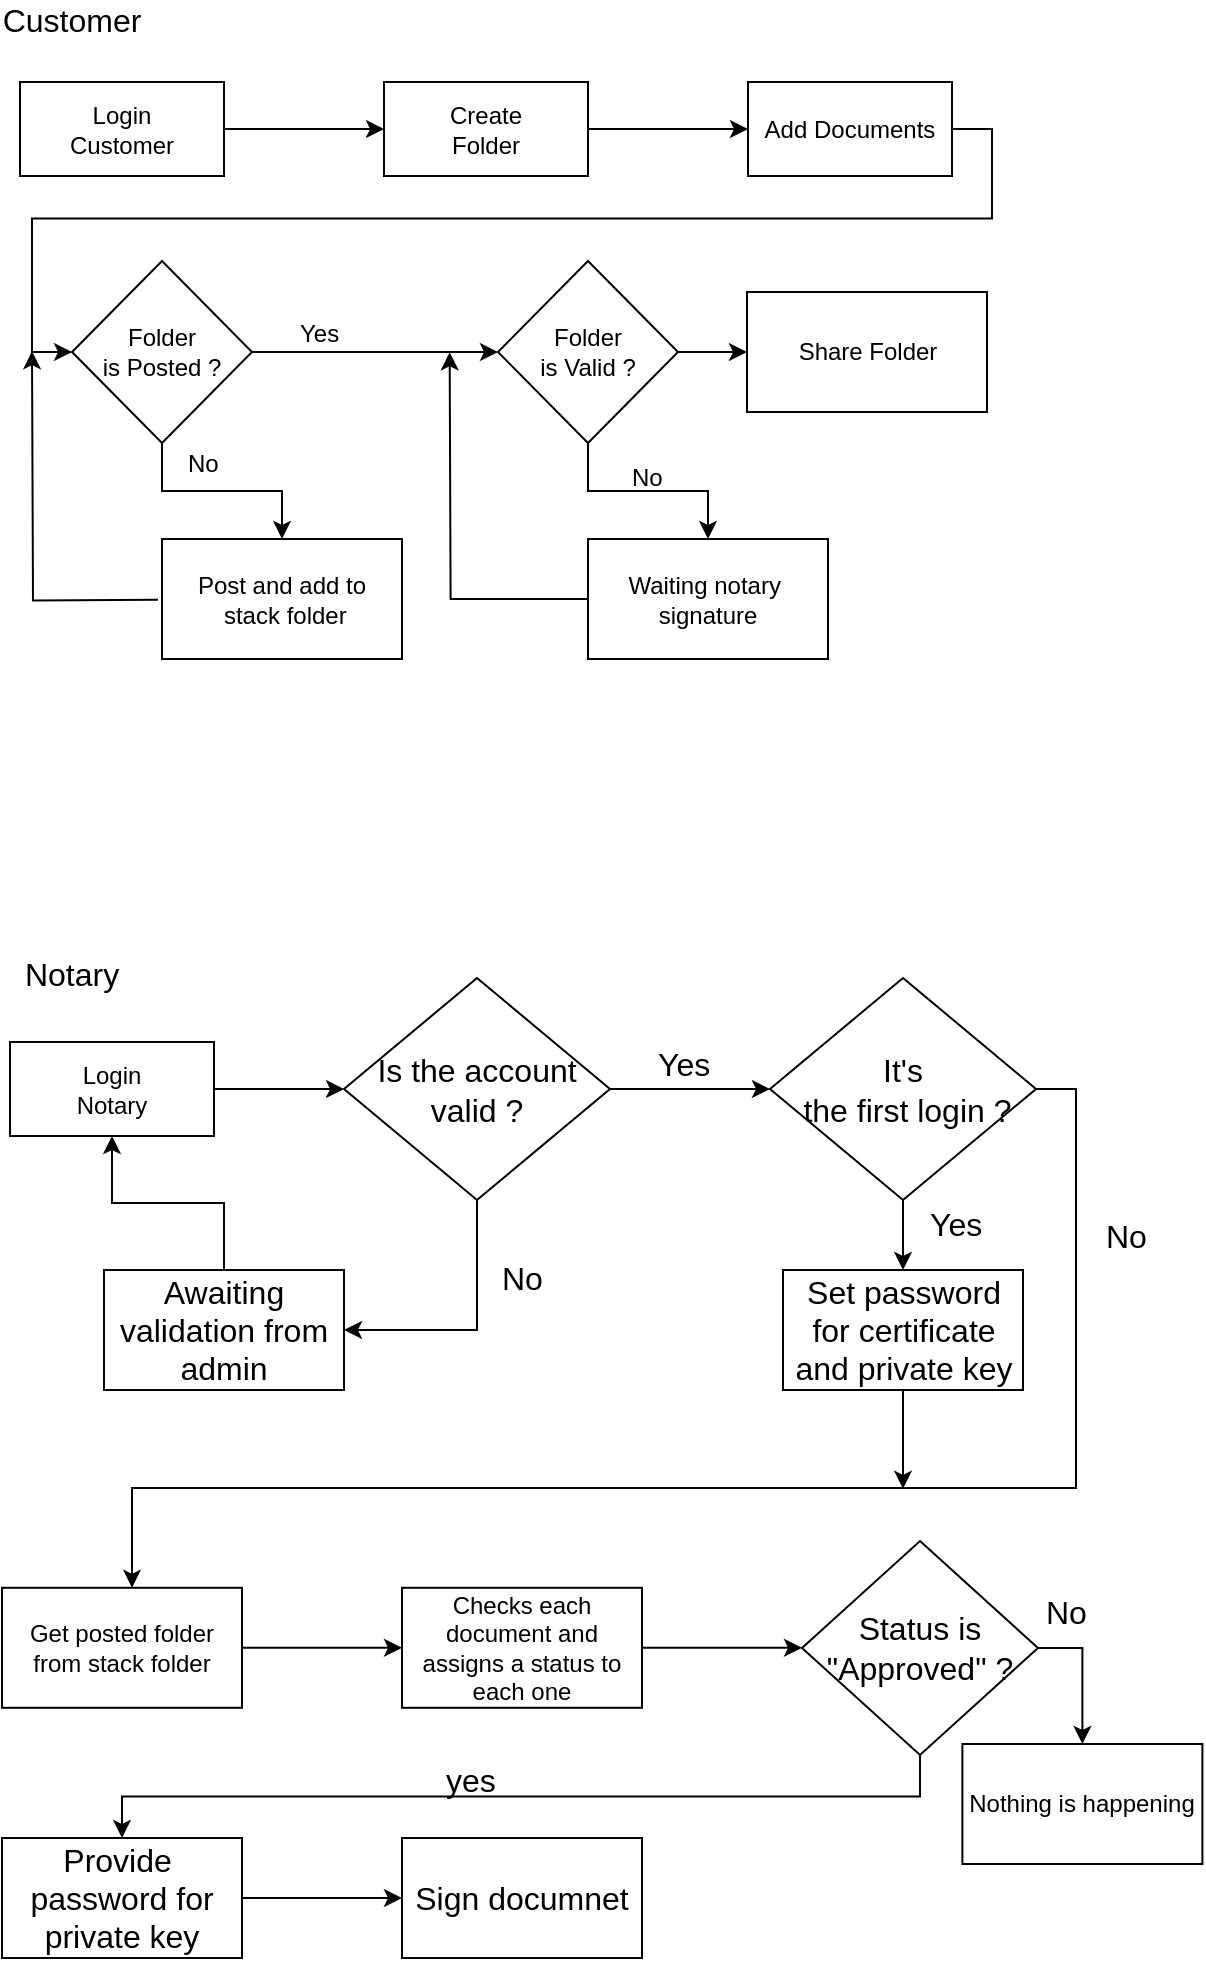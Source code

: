 <mxfile version="12.2.4" pages="1"><diagram id="G6ljF0cwo9t2aYiyEPb9" name="Page-1"><mxGraphModel dx="1123" dy="757" grid="0" gridSize="10" guides="1" tooltips="1" connect="1" arrows="1" fold="1" page="1" pageScale="1" pageWidth="850" pageHeight="1100" math="0" shadow="0"><root><mxCell id="0"/><mxCell id="1" parent="0"/><mxCell id="24" value="Customer" style="text;html=1;strokeColor=none;fillColor=none;align=center;verticalAlign=middle;whiteSpace=wrap;rounded=0;strokeWidth=3;fontSize=16;" parent="1" vertex="1"><mxGeometry x="20" y="20" width="40" height="20" as="geometry"/></mxCell><mxCell id="27" value="" style="edgeStyle=orthogonalEdgeStyle;rounded=0;orthogonalLoop=1;jettySize=auto;html=1;" parent="1" source="25" target="26" edge="1"><mxGeometry relative="1" as="geometry"/></mxCell><mxCell id="25" value="Login &lt;br&gt;Customer" style="rounded=0;whiteSpace=wrap;html=1;" parent="1" vertex="1"><mxGeometry x="14" y="61" width="102" height="47" as="geometry"/></mxCell><mxCell id="29" value="" style="edgeStyle=orthogonalEdgeStyle;rounded=0;orthogonalLoop=1;jettySize=auto;html=1;" parent="1" source="26" target="28" edge="1"><mxGeometry relative="1" as="geometry"/></mxCell><mxCell id="26" value="Create&lt;br&gt;Folder" style="rounded=0;whiteSpace=wrap;html=1;" parent="1" vertex="1"><mxGeometry x="196" y="61" width="102" height="47" as="geometry"/></mxCell><mxCell id="31" style="edgeStyle=orthogonalEdgeStyle;rounded=0;orthogonalLoop=1;jettySize=auto;html=1;exitX=1;exitY=0.5;exitDx=0;exitDy=0;entryX=0;entryY=0.5;entryDx=0;entryDy=0;" parent="1" source="28" target="30" edge="1"><mxGeometry relative="1" as="geometry"/></mxCell><mxCell id="28" value="Add Documents" style="rounded=0;whiteSpace=wrap;html=1;" parent="1" vertex="1"><mxGeometry x="378" y="61" width="102" height="47" as="geometry"/></mxCell><mxCell id="36" style="edgeStyle=orthogonalEdgeStyle;rounded=0;orthogonalLoop=1;jettySize=auto;html=1;entryX=0.5;entryY=0;entryDx=0;entryDy=0;" parent="1" source="30" target="34" edge="1"><mxGeometry relative="1" as="geometry"/></mxCell><mxCell id="40" value="" style="edgeStyle=orthogonalEdgeStyle;rounded=0;orthogonalLoop=1;jettySize=auto;html=1;" parent="1" source="30" target="39" edge="1"><mxGeometry relative="1" as="geometry"/></mxCell><mxCell id="30" value="Folder&lt;br&gt;is Posted ?&lt;br&gt;" style="rhombus;whiteSpace=wrap;html=1;" parent="1" vertex="1"><mxGeometry x="40" y="150.5" width="90" height="91" as="geometry"/></mxCell><mxCell id="43" style="edgeStyle=orthogonalEdgeStyle;rounded=0;orthogonalLoop=1;jettySize=auto;html=1;exitX=0.5;exitY=1;exitDx=0;exitDy=0;entryX=0.5;entryY=0;entryDx=0;entryDy=0;" parent="1" source="39" target="42" edge="1"><mxGeometry relative="1" as="geometry"/></mxCell><mxCell id="47" style="edgeStyle=orthogonalEdgeStyle;rounded=0;orthogonalLoop=1;jettySize=auto;html=1;entryX=0;entryY=0.5;entryDx=0;entryDy=0;" parent="1" source="39" target="46" edge="1"><mxGeometry relative="1" as="geometry"/></mxCell><mxCell id="39" value="Folder&lt;br&gt;is Valid ?" style="rhombus;whiteSpace=wrap;html=1;" parent="1" vertex="1"><mxGeometry x="253" y="150.5" width="90" height="91" as="geometry"/></mxCell><mxCell id="37" style="edgeStyle=orthogonalEdgeStyle;rounded=0;orthogonalLoop=1;jettySize=auto;html=1;" parent="1" edge="1"><mxGeometry relative="1" as="geometry"><mxPoint x="20" y="195.6" as="targetPoint"/><mxPoint x="83" y="319.833" as="sourcePoint"/></mxGeometry></mxCell><mxCell id="34" value="Post and add to&lt;br&gt;&amp;nbsp;stack folder" style="rounded=0;whiteSpace=wrap;html=1;" parent="1" vertex="1"><mxGeometry x="85" y="289.5" width="120" height="60" as="geometry"/></mxCell><mxCell id="38" value="No" style="text;html=1;resizable=0;points=[];autosize=1;align=left;verticalAlign=top;spacingTop=-4;" parent="1" vertex="1"><mxGeometry x="96" y="241.5" width="25" height="14" as="geometry"/></mxCell><mxCell id="41" value="Yes&lt;br&gt;" style="text;html=1;resizable=0;points=[];autosize=1;align=left;verticalAlign=top;spacingTop=-4;" parent="1" vertex="1"><mxGeometry x="151.5" y="176.5" width="30" height="14" as="geometry"/></mxCell><mxCell id="44" style="edgeStyle=orthogonalEdgeStyle;rounded=0;orthogonalLoop=1;jettySize=auto;html=1;" parent="1" source="42" edge="1"><mxGeometry relative="1" as="geometry"><mxPoint x="228.833" y="196.167" as="targetPoint"/></mxGeometry></mxCell><mxCell id="42" value="Waiting notary&amp;nbsp;&lt;br&gt;signature" style="rounded=0;whiteSpace=wrap;html=1;" parent="1" vertex="1"><mxGeometry x="298" y="289.5" width="120" height="60" as="geometry"/></mxCell><mxCell id="45" value="No" style="text;html=1;resizable=0;points=[];autosize=1;align=left;verticalAlign=top;spacingTop=-4;" parent="1" vertex="1"><mxGeometry x="318" y="248.5" width="25" height="14" as="geometry"/></mxCell><mxCell id="46" value="Share Folder" style="rounded=0;whiteSpace=wrap;html=1;" parent="1" vertex="1"><mxGeometry x="377.5" y="166" width="120" height="60" as="geometry"/></mxCell><mxCell id="48" value="Notary" style="text;html=1;strokeColor=none;fillColor=none;align=center;verticalAlign=middle;whiteSpace=wrap;rounded=0;fontSize=16;" parent="1" vertex="1"><mxGeometry x="20" y="497" width="40" height="20" as="geometry"/></mxCell><mxCell id="51" style="edgeStyle=orthogonalEdgeStyle;rounded=0;orthogonalLoop=1;jettySize=auto;html=1;exitX=1;exitY=0.5;exitDx=0;exitDy=0;entryX=0;entryY=0.5;entryDx=0;entryDy=0;fontSize=16;" parent="1" source="49" target="50" edge="1"><mxGeometry relative="1" as="geometry"/></mxCell><mxCell id="49" value="Login &lt;br&gt;Notary" style="rounded=0;whiteSpace=wrap;html=1;" parent="1" vertex="1"><mxGeometry x="9" y="541" width="102" height="47" as="geometry"/></mxCell><mxCell id="53" style="edgeStyle=orthogonalEdgeStyle;rounded=0;orthogonalLoop=1;jettySize=auto;html=1;fontSize=16;entryX=1;entryY=0.5;entryDx=0;entryDy=0;" parent="1" source="50" target="52" edge="1"><mxGeometry relative="1" as="geometry"><mxPoint x="238.5" y="666" as="targetPoint"/></mxGeometry></mxCell><mxCell id="57" value="" style="edgeStyle=orthogonalEdgeStyle;rounded=0;orthogonalLoop=1;jettySize=auto;html=1;fontSize=16;" parent="1" source="50" target="56" edge="1"><mxGeometry relative="1" as="geometry"/></mxCell><mxCell id="50" value="Is the account valid ?" style="rhombus;whiteSpace=wrap;html=1;strokeWidth=1;fontSize=16;" parent="1" vertex="1"><mxGeometry x="176" y="509" width="133" height="111" as="geometry"/></mxCell><mxCell id="60" style="edgeStyle=orthogonalEdgeStyle;rounded=0;orthogonalLoop=1;jettySize=auto;html=1;entryX=0.5;entryY=0;entryDx=0;entryDy=0;fontSize=16;" parent="1" source="56" target="59" edge="1"><mxGeometry relative="1" as="geometry"/></mxCell><mxCell id="62" style="edgeStyle=orthogonalEdgeStyle;rounded=0;orthogonalLoop=1;jettySize=auto;html=1;exitX=1;exitY=0.5;exitDx=0;exitDy=0;fontSize=16;" parent="1" source="56" target="63" edge="1"><mxGeometry relative="1" as="geometry"><mxPoint x="22" y="832.4" as="targetPoint"/><Array as="points"><mxPoint x="542" y="565"/><mxPoint x="542" y="764"/><mxPoint x="70" y="764"/></Array></mxGeometry></mxCell><mxCell id="56" value="It's&lt;br&gt;&amp;nbsp;the first login&amp;nbsp;?" style="rhombus;whiteSpace=wrap;html=1;strokeWidth=1;fontSize=16;" parent="1" vertex="1"><mxGeometry x="389" y="509" width="133" height="111" as="geometry"/></mxCell><mxCell id="54" style="edgeStyle=orthogonalEdgeStyle;rounded=0;orthogonalLoop=1;jettySize=auto;html=1;exitX=0.5;exitY=0;exitDx=0;exitDy=0;entryX=0.5;entryY=1;entryDx=0;entryDy=0;fontSize=16;" parent="1" source="52" target="49" edge="1"><mxGeometry relative="1" as="geometry"/></mxCell><mxCell id="52" value="Awaiting validation from admin" style="rounded=0;whiteSpace=wrap;html=1;strokeWidth=1;fontSize=16;" parent="1" vertex="1"><mxGeometry x="56" y="655" width="120" height="60" as="geometry"/></mxCell><mxCell id="55" value="No" style="text;html=1;resizable=0;points=[];autosize=1;align=left;verticalAlign=top;spacingTop=-4;fontSize=16;" parent="1" vertex="1"><mxGeometry x="253" y="647" width="30" height="19" as="geometry"/></mxCell><mxCell id="58" value="Yes" style="text;html=1;resizable=0;points=[];autosize=1;align=left;verticalAlign=top;spacingTop=-4;fontSize=16;" parent="1" vertex="1"><mxGeometry x="331" y="540" width="36" height="19" as="geometry"/></mxCell><mxCell id="64" style="edgeStyle=orthogonalEdgeStyle;rounded=0;orthogonalLoop=1;jettySize=auto;html=1;fontSize=16;" parent="1" source="59" edge="1"><mxGeometry relative="1" as="geometry"><mxPoint x="455.5" y="764.4" as="targetPoint"/></mxGeometry></mxCell><mxCell id="59" value="Set password for certificate and private key" style="rounded=0;whiteSpace=wrap;html=1;strokeWidth=1;fontSize=16;" parent="1" vertex="1"><mxGeometry x="395.5" y="655" width="120" height="60" as="geometry"/></mxCell><mxCell id="61" value="Yes" style="text;html=1;resizable=0;points=[];autosize=1;align=left;verticalAlign=top;spacingTop=-4;fontSize=16;" parent="1" vertex="1"><mxGeometry x="467" y="620" width="36" height="19" as="geometry"/></mxCell><mxCell id="67" value="" style="edgeStyle=orthogonalEdgeStyle;rounded=0;orthogonalLoop=1;jettySize=auto;html=1;fontSize=16;" parent="1" source="63" target="66" edge="1"><mxGeometry relative="1" as="geometry"/></mxCell><mxCell id="63" value="Get posted folder from stack folder" style="rounded=0;whiteSpace=wrap;html=1;" parent="1" vertex="1"><mxGeometry x="5" y="813.9" width="120" height="60" as="geometry"/></mxCell><mxCell id="69" value="" style="edgeStyle=orthogonalEdgeStyle;rounded=0;orthogonalLoop=1;jettySize=auto;html=1;fontSize=16;" parent="1" source="66" edge="1"><mxGeometry relative="1" as="geometry"><mxPoint x="405" y="843.9" as="targetPoint"/></mxGeometry></mxCell><mxCell id="66" value="Checks each document and assigns a status to each one" style="rounded=0;whiteSpace=wrap;html=1;" parent="1" vertex="1"><mxGeometry x="205" y="813.9" width="120" height="60" as="geometry"/></mxCell><mxCell id="65" value="No" style="text;html=1;resizable=0;points=[];autosize=1;align=left;verticalAlign=top;spacingTop=-4;fontSize=16;" parent="1" vertex="1"><mxGeometry x="555" y="626" width="30" height="19" as="geometry"/></mxCell><mxCell id="72" style="edgeStyle=orthogonalEdgeStyle;rounded=0;orthogonalLoop=1;jettySize=auto;html=1;exitX=0.5;exitY=1;exitDx=0;exitDy=0;entryX=0.5;entryY=0;entryDx=0;entryDy=0;fontSize=16;" parent="1" source="70" target="71" edge="1"><mxGeometry relative="1" as="geometry"/></mxCell><mxCell id="76" style="edgeStyle=orthogonalEdgeStyle;rounded=0;orthogonalLoop=1;jettySize=auto;html=1;exitX=1;exitY=0.5;exitDx=0;exitDy=0;fontSize=16;" parent="1" source="70" target="77" edge="1"><mxGeometry relative="1" as="geometry"><mxPoint x="545.2" y="922.0" as="targetPoint"/></mxGeometry></mxCell><mxCell id="70" value="Status is &quot;Approved&quot; ?" style="rhombus;whiteSpace=wrap;html=1;strokeWidth=1;fontSize=16;" parent="1" vertex="1"><mxGeometry x="405" y="790.5" width="118" height="107" as="geometry"/></mxCell><mxCell id="75" value="" style="edgeStyle=orthogonalEdgeStyle;rounded=0;orthogonalLoop=1;jettySize=auto;html=1;fontSize=16;" parent="1" source="71" target="74" edge="1"><mxGeometry relative="1" as="geometry"/></mxCell><mxCell id="71" value="Provide&amp;nbsp; password for private key" style="rounded=0;whiteSpace=wrap;html=1;strokeWidth=1;fontSize=16;" parent="1" vertex="1"><mxGeometry x="5" y="939" width="120" height="60" as="geometry"/></mxCell><mxCell id="74" value="Sign documnet" style="rounded=0;whiteSpace=wrap;html=1;strokeWidth=1;fontSize=16;" parent="1" vertex="1"><mxGeometry x="205" y="939" width="120" height="60" as="geometry"/></mxCell><mxCell id="73" value="yes" style="text;html=1;resizable=0;points=[];autosize=1;align=left;verticalAlign=top;spacingTop=-4;fontSize=16;" parent="1" vertex="1"><mxGeometry x="225" y="897.5" width="35" height="19" as="geometry"/></mxCell><mxCell id="77" value="Nothing is happening" style="rounded=0;whiteSpace=wrap;html=1;" parent="1" vertex="1"><mxGeometry x="485.2" y="892.0" width="120" height="60" as="geometry"/></mxCell><mxCell id="78" value="No" style="text;html=1;resizable=0;points=[];autosize=1;align=left;verticalAlign=top;spacingTop=-4;fontSize=16;" parent="1" vertex="1"><mxGeometry x="525" y="814" width="30" height="19" as="geometry"/></mxCell></root></mxGraphModel></diagram></mxfile>